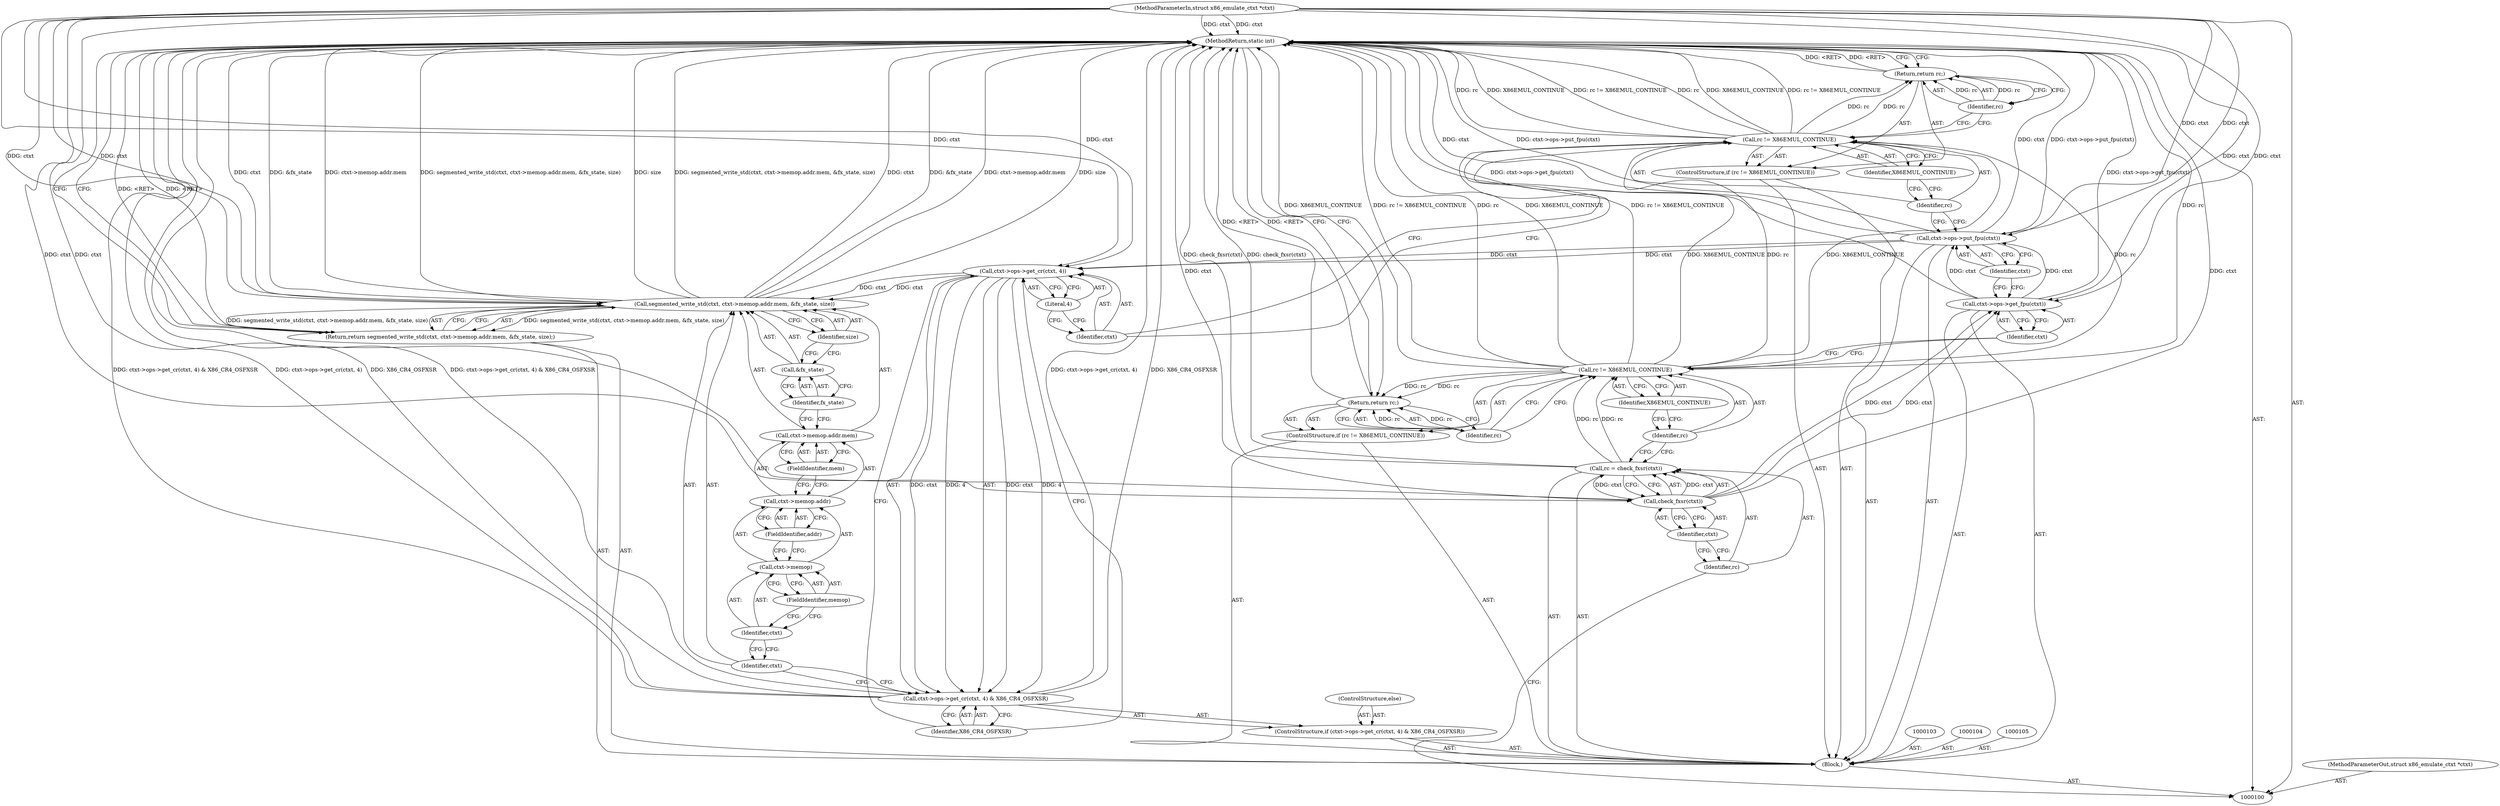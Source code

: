 digraph "0_linux_129a72a0d3c8e139a04512325384fe5ac119e74d_0" {
"1000146" [label="(MethodReturn,static int)"];
"1000101" [label="(MethodParameterIn,struct x86_emulate_ctxt *ctxt)"];
"1000208" [label="(MethodParameterOut,struct x86_emulate_ctxt *ctxt)"];
"1000116" [label="(Call,ctxt->ops->get_fpu(ctxt))"];
"1000117" [label="(Identifier,ctxt)"];
"1000118" [label="(Call,ctxt->ops->put_fpu(ctxt))"];
"1000119" [label="(Identifier,ctxt)"];
"1000120" [label="(ControlStructure,if (rc != X86EMUL_CONTINUE))"];
"1000123" [label="(Identifier,X86EMUL_CONTINUE)"];
"1000121" [label="(Call,rc != X86EMUL_CONTINUE)"];
"1000122" [label="(Identifier,rc)"];
"1000124" [label="(Return,return rc;)"];
"1000125" [label="(Identifier,rc)"];
"1000102" [label="(Block,)"];
"1000126" [label="(ControlStructure,if (ctxt->ops->get_cr(ctxt, 4) & X86_CR4_OSFXSR))"];
"1000129" [label="(Identifier,ctxt)"];
"1000130" [label="(Literal,4)"];
"1000131" [label="(Identifier,X86_CR4_OSFXSR)"];
"1000127" [label="(Call,ctxt->ops->get_cr(ctxt, 4) & X86_CR4_OSFXSR)"];
"1000128" [label="(Call,ctxt->ops->get_cr(ctxt, 4))"];
"1000132" [label="(ControlStructure,else)"];
"1000133" [label="(Return,return segmented_write_std(ctxt, ctxt->memop.addr.mem, &fx_state, size);)"];
"1000135" [label="(Identifier,ctxt)"];
"1000136" [label="(Call,ctxt->memop.addr.mem)"];
"1000137" [label="(Call,ctxt->memop.addr)"];
"1000138" [label="(Call,ctxt->memop)"];
"1000139" [label="(Identifier,ctxt)"];
"1000140" [label="(FieldIdentifier,memop)"];
"1000141" [label="(FieldIdentifier,addr)"];
"1000142" [label="(FieldIdentifier,mem)"];
"1000143" [label="(Call,&fx_state)"];
"1000144" [label="(Identifier,fx_state)"];
"1000145" [label="(Identifier,size)"];
"1000134" [label="(Call,segmented_write_std(ctxt, ctxt->memop.addr.mem, &fx_state, size))"];
"1000106" [label="(Call,rc = check_fxsr(ctxt))"];
"1000107" [label="(Identifier,rc)"];
"1000109" [label="(Identifier,ctxt)"];
"1000108" [label="(Call,check_fxsr(ctxt))"];
"1000110" [label="(ControlStructure,if (rc != X86EMUL_CONTINUE))"];
"1000113" [label="(Identifier,X86EMUL_CONTINUE)"];
"1000111" [label="(Call,rc != X86EMUL_CONTINUE)"];
"1000112" [label="(Identifier,rc)"];
"1000114" [label="(Return,return rc;)"];
"1000115" [label="(Identifier,rc)"];
"1000146" -> "1000100"  [label="AST: "];
"1000146" -> "1000114"  [label="CFG: "];
"1000146" -> "1000124"  [label="CFG: "];
"1000146" -> "1000133"  [label="CFG: "];
"1000124" -> "1000146"  [label="DDG: <RET>"];
"1000133" -> "1000146"  [label="DDG: <RET>"];
"1000106" -> "1000146"  [label="DDG: check_fxsr(ctxt)"];
"1000121" -> "1000146"  [label="DDG: X86EMUL_CONTINUE"];
"1000121" -> "1000146"  [label="DDG: rc != X86EMUL_CONTINUE"];
"1000121" -> "1000146"  [label="DDG: rc"];
"1000134" -> "1000146"  [label="DDG: segmented_write_std(ctxt, ctxt->memop.addr.mem, &fx_state, size)"];
"1000134" -> "1000146"  [label="DDG: ctxt"];
"1000134" -> "1000146"  [label="DDG: &fx_state"];
"1000134" -> "1000146"  [label="DDG: ctxt->memop.addr.mem"];
"1000134" -> "1000146"  [label="DDG: size"];
"1000127" -> "1000146"  [label="DDG: ctxt->ops->get_cr(ctxt, 4) & X86_CR4_OSFXSR"];
"1000127" -> "1000146"  [label="DDG: ctxt->ops->get_cr(ctxt, 4)"];
"1000127" -> "1000146"  [label="DDG: X86_CR4_OSFXSR"];
"1000118" -> "1000146"  [label="DDG: ctxt->ops->put_fpu(ctxt)"];
"1000118" -> "1000146"  [label="DDG: ctxt"];
"1000111" -> "1000146"  [label="DDG: rc"];
"1000111" -> "1000146"  [label="DDG: X86EMUL_CONTINUE"];
"1000111" -> "1000146"  [label="DDG: rc != X86EMUL_CONTINUE"];
"1000101" -> "1000146"  [label="DDG: ctxt"];
"1000116" -> "1000146"  [label="DDG: ctxt->ops->get_fpu(ctxt)"];
"1000108" -> "1000146"  [label="DDG: ctxt"];
"1000114" -> "1000146"  [label="DDG: <RET>"];
"1000101" -> "1000100"  [label="AST: "];
"1000101" -> "1000146"  [label="DDG: ctxt"];
"1000101" -> "1000108"  [label="DDG: ctxt"];
"1000101" -> "1000116"  [label="DDG: ctxt"];
"1000101" -> "1000118"  [label="DDG: ctxt"];
"1000101" -> "1000128"  [label="DDG: ctxt"];
"1000101" -> "1000134"  [label="DDG: ctxt"];
"1000208" -> "1000100"  [label="AST: "];
"1000116" -> "1000102"  [label="AST: "];
"1000116" -> "1000117"  [label="CFG: "];
"1000117" -> "1000116"  [label="AST: "];
"1000119" -> "1000116"  [label="CFG: "];
"1000116" -> "1000146"  [label="DDG: ctxt->ops->get_fpu(ctxt)"];
"1000108" -> "1000116"  [label="DDG: ctxt"];
"1000101" -> "1000116"  [label="DDG: ctxt"];
"1000116" -> "1000118"  [label="DDG: ctxt"];
"1000117" -> "1000116"  [label="AST: "];
"1000117" -> "1000111"  [label="CFG: "];
"1000116" -> "1000117"  [label="CFG: "];
"1000118" -> "1000102"  [label="AST: "];
"1000118" -> "1000119"  [label="CFG: "];
"1000119" -> "1000118"  [label="AST: "];
"1000122" -> "1000118"  [label="CFG: "];
"1000118" -> "1000146"  [label="DDG: ctxt->ops->put_fpu(ctxt)"];
"1000118" -> "1000146"  [label="DDG: ctxt"];
"1000116" -> "1000118"  [label="DDG: ctxt"];
"1000101" -> "1000118"  [label="DDG: ctxt"];
"1000118" -> "1000128"  [label="DDG: ctxt"];
"1000119" -> "1000118"  [label="AST: "];
"1000119" -> "1000116"  [label="CFG: "];
"1000118" -> "1000119"  [label="CFG: "];
"1000120" -> "1000102"  [label="AST: "];
"1000121" -> "1000120"  [label="AST: "];
"1000124" -> "1000120"  [label="AST: "];
"1000123" -> "1000121"  [label="AST: "];
"1000123" -> "1000122"  [label="CFG: "];
"1000121" -> "1000123"  [label="CFG: "];
"1000121" -> "1000120"  [label="AST: "];
"1000121" -> "1000123"  [label="CFG: "];
"1000122" -> "1000121"  [label="AST: "];
"1000123" -> "1000121"  [label="AST: "];
"1000125" -> "1000121"  [label="CFG: "];
"1000129" -> "1000121"  [label="CFG: "];
"1000121" -> "1000146"  [label="DDG: X86EMUL_CONTINUE"];
"1000121" -> "1000146"  [label="DDG: rc != X86EMUL_CONTINUE"];
"1000121" -> "1000146"  [label="DDG: rc"];
"1000111" -> "1000121"  [label="DDG: rc"];
"1000111" -> "1000121"  [label="DDG: X86EMUL_CONTINUE"];
"1000121" -> "1000124"  [label="DDG: rc"];
"1000122" -> "1000121"  [label="AST: "];
"1000122" -> "1000118"  [label="CFG: "];
"1000123" -> "1000122"  [label="CFG: "];
"1000124" -> "1000120"  [label="AST: "];
"1000124" -> "1000125"  [label="CFG: "];
"1000125" -> "1000124"  [label="AST: "];
"1000146" -> "1000124"  [label="CFG: "];
"1000124" -> "1000146"  [label="DDG: <RET>"];
"1000125" -> "1000124"  [label="DDG: rc"];
"1000121" -> "1000124"  [label="DDG: rc"];
"1000125" -> "1000124"  [label="AST: "];
"1000125" -> "1000121"  [label="CFG: "];
"1000124" -> "1000125"  [label="CFG: "];
"1000125" -> "1000124"  [label="DDG: rc"];
"1000102" -> "1000100"  [label="AST: "];
"1000103" -> "1000102"  [label="AST: "];
"1000104" -> "1000102"  [label="AST: "];
"1000105" -> "1000102"  [label="AST: "];
"1000106" -> "1000102"  [label="AST: "];
"1000110" -> "1000102"  [label="AST: "];
"1000116" -> "1000102"  [label="AST: "];
"1000118" -> "1000102"  [label="AST: "];
"1000120" -> "1000102"  [label="AST: "];
"1000126" -> "1000102"  [label="AST: "];
"1000133" -> "1000102"  [label="AST: "];
"1000126" -> "1000102"  [label="AST: "];
"1000127" -> "1000126"  [label="AST: "];
"1000132" -> "1000126"  [label="AST: "];
"1000129" -> "1000128"  [label="AST: "];
"1000129" -> "1000121"  [label="CFG: "];
"1000130" -> "1000129"  [label="CFG: "];
"1000130" -> "1000128"  [label="AST: "];
"1000130" -> "1000129"  [label="CFG: "];
"1000128" -> "1000130"  [label="CFG: "];
"1000131" -> "1000127"  [label="AST: "];
"1000131" -> "1000128"  [label="CFG: "];
"1000127" -> "1000131"  [label="CFG: "];
"1000127" -> "1000126"  [label="AST: "];
"1000127" -> "1000131"  [label="CFG: "];
"1000128" -> "1000127"  [label="AST: "];
"1000131" -> "1000127"  [label="AST: "];
"1000135" -> "1000127"  [label="CFG: "];
"1000127" -> "1000146"  [label="DDG: ctxt->ops->get_cr(ctxt, 4) & X86_CR4_OSFXSR"];
"1000127" -> "1000146"  [label="DDG: ctxt->ops->get_cr(ctxt, 4)"];
"1000127" -> "1000146"  [label="DDG: X86_CR4_OSFXSR"];
"1000128" -> "1000127"  [label="DDG: ctxt"];
"1000128" -> "1000127"  [label="DDG: 4"];
"1000128" -> "1000127"  [label="AST: "];
"1000128" -> "1000130"  [label="CFG: "];
"1000129" -> "1000128"  [label="AST: "];
"1000130" -> "1000128"  [label="AST: "];
"1000131" -> "1000128"  [label="CFG: "];
"1000128" -> "1000127"  [label="DDG: ctxt"];
"1000128" -> "1000127"  [label="DDG: 4"];
"1000118" -> "1000128"  [label="DDG: ctxt"];
"1000101" -> "1000128"  [label="DDG: ctxt"];
"1000128" -> "1000134"  [label="DDG: ctxt"];
"1000132" -> "1000126"  [label="AST: "];
"1000133" -> "1000102"  [label="AST: "];
"1000133" -> "1000134"  [label="CFG: "];
"1000134" -> "1000133"  [label="AST: "];
"1000146" -> "1000133"  [label="CFG: "];
"1000133" -> "1000146"  [label="DDG: <RET>"];
"1000134" -> "1000133"  [label="DDG: segmented_write_std(ctxt, ctxt->memop.addr.mem, &fx_state, size)"];
"1000135" -> "1000134"  [label="AST: "];
"1000135" -> "1000127"  [label="CFG: "];
"1000139" -> "1000135"  [label="CFG: "];
"1000136" -> "1000134"  [label="AST: "];
"1000136" -> "1000142"  [label="CFG: "];
"1000137" -> "1000136"  [label="AST: "];
"1000142" -> "1000136"  [label="AST: "];
"1000144" -> "1000136"  [label="CFG: "];
"1000137" -> "1000136"  [label="AST: "];
"1000137" -> "1000141"  [label="CFG: "];
"1000138" -> "1000137"  [label="AST: "];
"1000141" -> "1000137"  [label="AST: "];
"1000142" -> "1000137"  [label="CFG: "];
"1000138" -> "1000137"  [label="AST: "];
"1000138" -> "1000140"  [label="CFG: "];
"1000139" -> "1000138"  [label="AST: "];
"1000140" -> "1000138"  [label="AST: "];
"1000141" -> "1000138"  [label="CFG: "];
"1000139" -> "1000138"  [label="AST: "];
"1000139" -> "1000135"  [label="CFG: "];
"1000140" -> "1000139"  [label="CFG: "];
"1000140" -> "1000138"  [label="AST: "];
"1000140" -> "1000139"  [label="CFG: "];
"1000138" -> "1000140"  [label="CFG: "];
"1000141" -> "1000137"  [label="AST: "];
"1000141" -> "1000138"  [label="CFG: "];
"1000137" -> "1000141"  [label="CFG: "];
"1000142" -> "1000136"  [label="AST: "];
"1000142" -> "1000137"  [label="CFG: "];
"1000136" -> "1000142"  [label="CFG: "];
"1000143" -> "1000134"  [label="AST: "];
"1000143" -> "1000144"  [label="CFG: "];
"1000144" -> "1000143"  [label="AST: "];
"1000145" -> "1000143"  [label="CFG: "];
"1000144" -> "1000143"  [label="AST: "];
"1000144" -> "1000136"  [label="CFG: "];
"1000143" -> "1000144"  [label="CFG: "];
"1000145" -> "1000134"  [label="AST: "];
"1000145" -> "1000143"  [label="CFG: "];
"1000134" -> "1000145"  [label="CFG: "];
"1000134" -> "1000133"  [label="AST: "];
"1000134" -> "1000145"  [label="CFG: "];
"1000135" -> "1000134"  [label="AST: "];
"1000136" -> "1000134"  [label="AST: "];
"1000143" -> "1000134"  [label="AST: "];
"1000145" -> "1000134"  [label="AST: "];
"1000133" -> "1000134"  [label="CFG: "];
"1000134" -> "1000146"  [label="DDG: segmented_write_std(ctxt, ctxt->memop.addr.mem, &fx_state, size)"];
"1000134" -> "1000146"  [label="DDG: ctxt"];
"1000134" -> "1000146"  [label="DDG: &fx_state"];
"1000134" -> "1000146"  [label="DDG: ctxt->memop.addr.mem"];
"1000134" -> "1000146"  [label="DDG: size"];
"1000134" -> "1000133"  [label="DDG: segmented_write_std(ctxt, ctxt->memop.addr.mem, &fx_state, size)"];
"1000128" -> "1000134"  [label="DDG: ctxt"];
"1000101" -> "1000134"  [label="DDG: ctxt"];
"1000106" -> "1000102"  [label="AST: "];
"1000106" -> "1000108"  [label="CFG: "];
"1000107" -> "1000106"  [label="AST: "];
"1000108" -> "1000106"  [label="AST: "];
"1000112" -> "1000106"  [label="CFG: "];
"1000106" -> "1000146"  [label="DDG: check_fxsr(ctxt)"];
"1000108" -> "1000106"  [label="DDG: ctxt"];
"1000106" -> "1000111"  [label="DDG: rc"];
"1000107" -> "1000106"  [label="AST: "];
"1000107" -> "1000100"  [label="CFG: "];
"1000109" -> "1000107"  [label="CFG: "];
"1000109" -> "1000108"  [label="AST: "];
"1000109" -> "1000107"  [label="CFG: "];
"1000108" -> "1000109"  [label="CFG: "];
"1000108" -> "1000106"  [label="AST: "];
"1000108" -> "1000109"  [label="CFG: "];
"1000109" -> "1000108"  [label="AST: "];
"1000106" -> "1000108"  [label="CFG: "];
"1000108" -> "1000146"  [label="DDG: ctxt"];
"1000108" -> "1000106"  [label="DDG: ctxt"];
"1000101" -> "1000108"  [label="DDG: ctxt"];
"1000108" -> "1000116"  [label="DDG: ctxt"];
"1000110" -> "1000102"  [label="AST: "];
"1000111" -> "1000110"  [label="AST: "];
"1000114" -> "1000110"  [label="AST: "];
"1000113" -> "1000111"  [label="AST: "];
"1000113" -> "1000112"  [label="CFG: "];
"1000111" -> "1000113"  [label="CFG: "];
"1000111" -> "1000110"  [label="AST: "];
"1000111" -> "1000113"  [label="CFG: "];
"1000112" -> "1000111"  [label="AST: "];
"1000113" -> "1000111"  [label="AST: "];
"1000115" -> "1000111"  [label="CFG: "];
"1000117" -> "1000111"  [label="CFG: "];
"1000111" -> "1000146"  [label="DDG: rc"];
"1000111" -> "1000146"  [label="DDG: X86EMUL_CONTINUE"];
"1000111" -> "1000146"  [label="DDG: rc != X86EMUL_CONTINUE"];
"1000106" -> "1000111"  [label="DDG: rc"];
"1000111" -> "1000114"  [label="DDG: rc"];
"1000111" -> "1000121"  [label="DDG: rc"];
"1000111" -> "1000121"  [label="DDG: X86EMUL_CONTINUE"];
"1000112" -> "1000111"  [label="AST: "];
"1000112" -> "1000106"  [label="CFG: "];
"1000113" -> "1000112"  [label="CFG: "];
"1000114" -> "1000110"  [label="AST: "];
"1000114" -> "1000115"  [label="CFG: "];
"1000115" -> "1000114"  [label="AST: "];
"1000146" -> "1000114"  [label="CFG: "];
"1000114" -> "1000146"  [label="DDG: <RET>"];
"1000115" -> "1000114"  [label="DDG: rc"];
"1000111" -> "1000114"  [label="DDG: rc"];
"1000115" -> "1000114"  [label="AST: "];
"1000115" -> "1000111"  [label="CFG: "];
"1000114" -> "1000115"  [label="CFG: "];
"1000115" -> "1000114"  [label="DDG: rc"];
}

